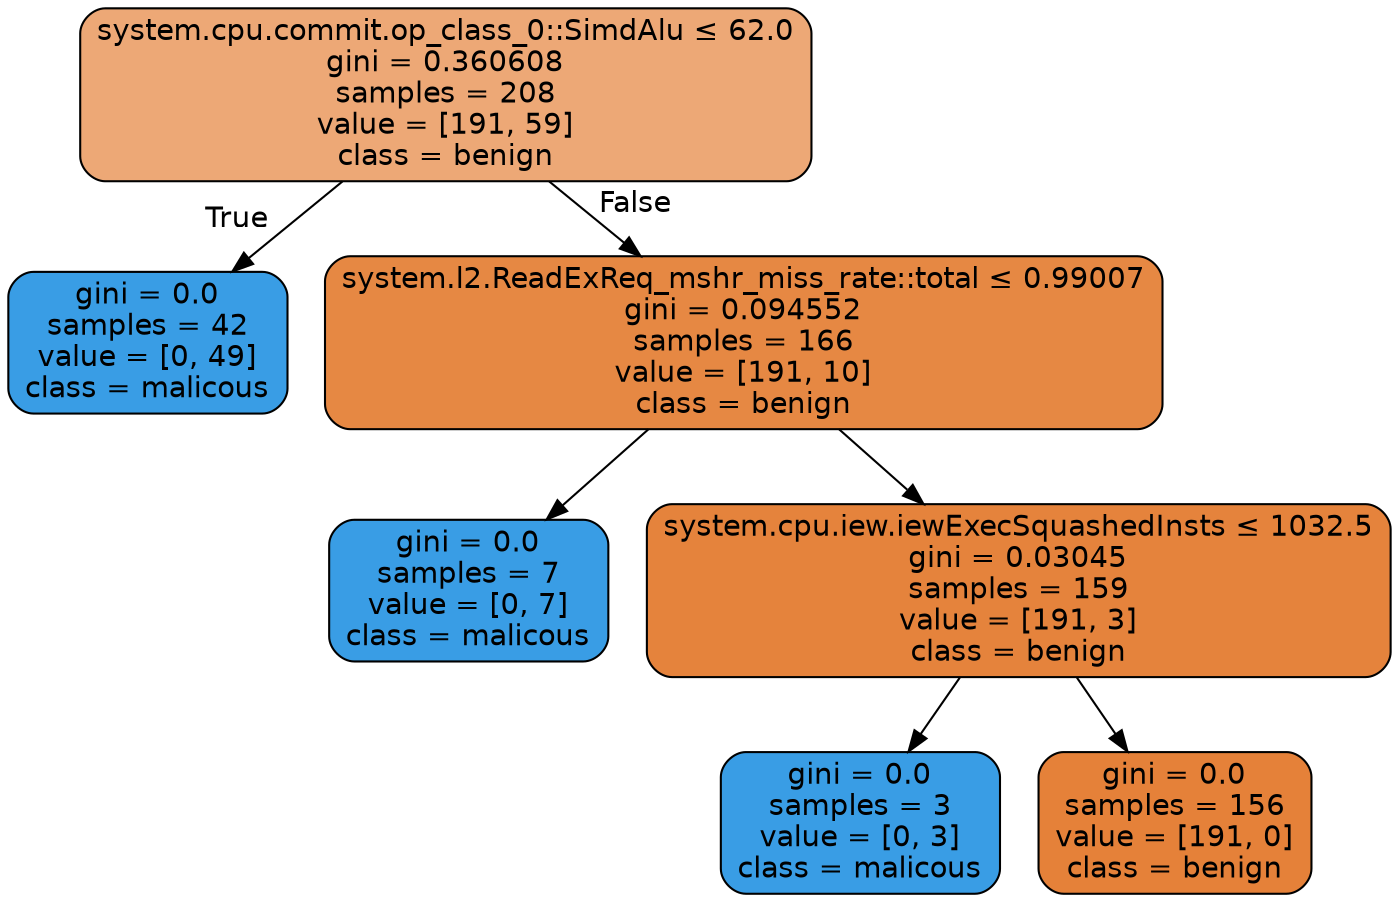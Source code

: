 digraph Tree {
node [shape=box, style="filled, rounded", color="black", fontname=helvetica] ;
edge [fontname=helvetica] ;
0 [label=<system.cpu.commit.op_class_0::SimdAlu &le; 62.0<br/>gini = 0.360608<br/>samples = 208<br/>value = [191, 59]<br/>class = benign>, fillcolor="#eda876"] ;
1 [label=<gini = 0.0<br/>samples = 42<br/>value = [0, 49]<br/>class = malicous>, fillcolor="#399de5"] ;
0 -> 1 [labeldistance=2.5, labelangle=45, headlabel="True"] ;
2 [label=<system.l2.ReadExReq_mshr_miss_rate::total &le; 0.99007<br/>gini = 0.094552<br/>samples = 166<br/>value = [191, 10]<br/>class = benign>, fillcolor="#e68843"] ;
0 -> 2 [labeldistance=2.5, labelangle=-45, headlabel="False"] ;
3 [label=<gini = 0.0<br/>samples = 7<br/>value = [0, 7]<br/>class = malicous>, fillcolor="#399de5"] ;
2 -> 3 ;
4 [label=<system.cpu.iew.iewExecSquashedInsts &le; 1032.5<br/>gini = 0.03045<br/>samples = 159<br/>value = [191, 3]<br/>class = benign>, fillcolor="#e5833c"] ;
2 -> 4 ;
5 [label=<gini = 0.0<br/>samples = 3<br/>value = [0, 3]<br/>class = malicous>, fillcolor="#399de5"] ;
4 -> 5 ;
6 [label=<gini = 0.0<br/>samples = 156<br/>value = [191, 0]<br/>class = benign>, fillcolor="#e58139"] ;
4 -> 6 ;
}
